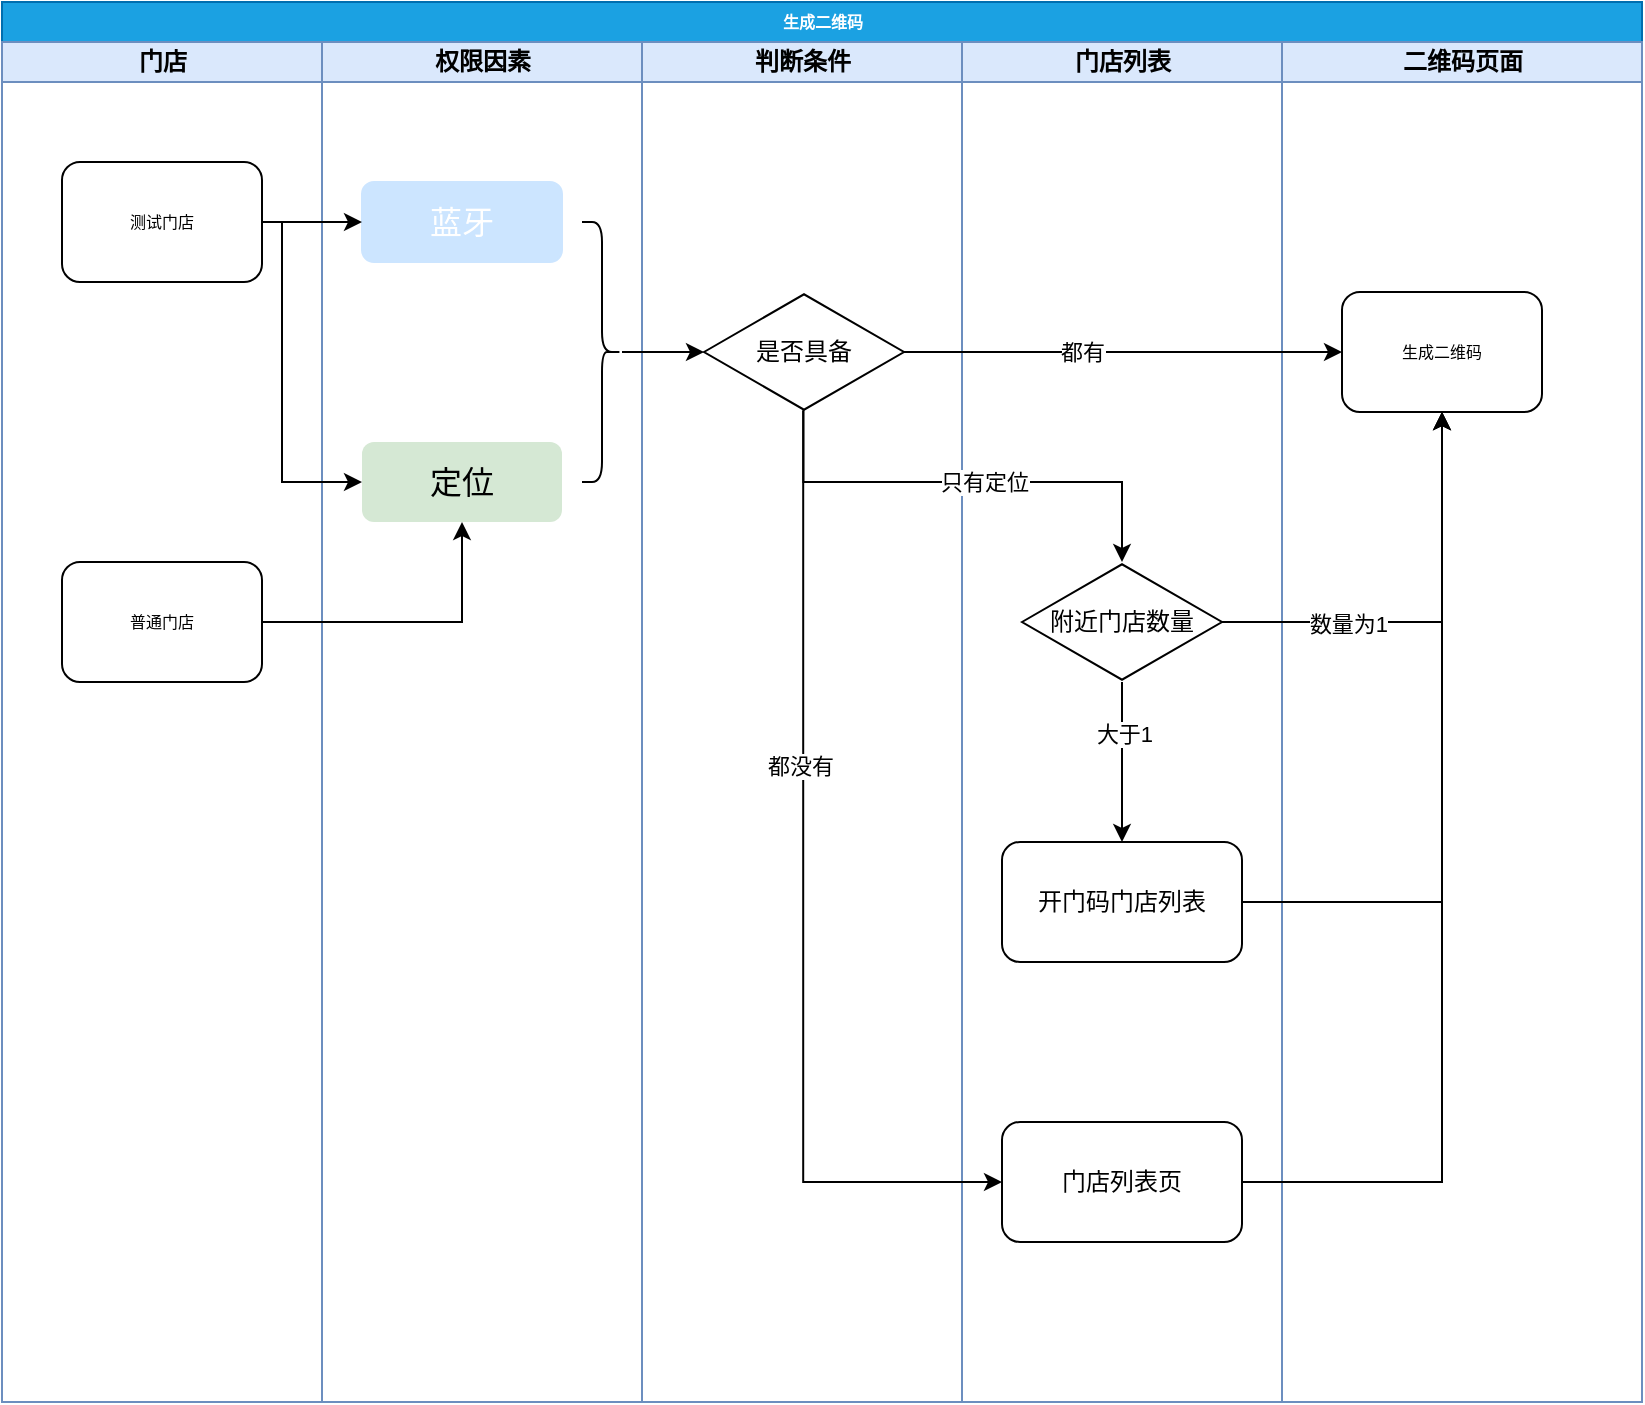 <mxfile version="16.6.4" type="github" pages="2">
  <diagram name="Page-1" id="74e2e168-ea6b-b213-b513-2b3c1d86103e">
    <mxGraphModel dx="1395" dy="841" grid="1" gridSize="10" guides="1" tooltips="1" connect="1" arrows="1" fold="1" page="1" pageScale="1" pageWidth="1100" pageHeight="850" background="none" math="0" shadow="0">
      <root>
        <mxCell id="0" />
        <mxCell id="1" parent="0" />
        <mxCell id="77e6c97f196da883-1" value="生成二维码" style="swimlane;html=1;childLayout=stackLayout;startSize=20;rounded=0;shadow=0;labelBackgroundColor=none;strokeWidth=1;fontFamily=Verdana;fontSize=8;align=center;swimlaneFillColor=none;fillColor=#1ba1e2;strokeColor=#006EAF;fontColor=#ffffff;" parent="1" vertex="1">
          <mxGeometry x="70" y="40" width="820" height="700" as="geometry" />
        </mxCell>
        <mxCell id="77e6c97f196da883-2" value="门店" style="swimlane;html=1;startSize=20;fillColor=#dae8fc;strokeColor=#6c8ebf;" parent="77e6c97f196da883-1" vertex="1">
          <mxGeometry y="20" width="160" height="680" as="geometry" />
        </mxCell>
        <mxCell id="jsQjugJUirjlBdyCXC1S-23" value="测试门店" style="rounded=1;whiteSpace=wrap;html=1;shadow=0;labelBackgroundColor=none;strokeWidth=1;fontFamily=Verdana;fontSize=8;align=center;" vertex="1" parent="77e6c97f196da883-2">
          <mxGeometry x="30" y="60" width="100" height="60" as="geometry" />
        </mxCell>
        <mxCell id="jsQjugJUirjlBdyCXC1S-24" value="普通门店" style="rounded=1;whiteSpace=wrap;html=1;shadow=0;labelBackgroundColor=none;strokeWidth=1;fontFamily=Verdana;fontSize=8;align=center;" vertex="1" parent="77e6c97f196da883-2">
          <mxGeometry x="30" y="260" width="100" height="60" as="geometry" />
        </mxCell>
        <mxCell id="77e6c97f196da883-3" value="权限因素" style="swimlane;html=1;startSize=20;fillColor=#dae8fc;strokeColor=#6c8ebf;" parent="77e6c97f196da883-1" vertex="1">
          <mxGeometry x="160" y="20" width="160" height="680" as="geometry" />
        </mxCell>
        <mxCell id="jsQjugJUirjlBdyCXC1S-27" value="&lt;pre style=&quot;font-family: &amp;#34;menlo&amp;#34; , monospace ; font-size: 12pt&quot;&gt;&lt;pre style=&quot;font-family: &amp;#34;menlo&amp;#34; , monospace ; font-size: 12pt&quot;&gt;蓝牙&lt;/pre&gt;&lt;/pre&gt;" style="rounded=1;whiteSpace=wrap;html=1;labelBackgroundColor=none;fontColor=#FFFFFF;fillColor=#CCE5FF;strokeColor=#CCE5FF;" vertex="1" parent="77e6c97f196da883-3">
          <mxGeometry x="20" y="70" width="100" height="40" as="geometry" />
        </mxCell>
        <mxCell id="jsQjugJUirjlBdyCXC1S-28" value="&lt;pre style=&quot;font-family: &amp;#34;menlo&amp;#34; , monospace ; font-size: 12pt&quot;&gt;&lt;pre style=&quot;font-family: &amp;#34;menlo&amp;#34; , monospace ; font-size: 12pt&quot;&gt;定位&lt;/pre&gt;&lt;/pre&gt;" style="rounded=1;whiteSpace=wrap;html=1;labelBackgroundColor=none;fillColor=#d5e8d4;strokeColor=none;" vertex="1" parent="77e6c97f196da883-3">
          <mxGeometry x="20" y="200" width="100" height="40" as="geometry" />
        </mxCell>
        <mxCell id="jsQjugJUirjlBdyCXC1S-36" value="" style="shape=curlyBracket;whiteSpace=wrap;html=1;rounded=1;flipH=1;" vertex="1" parent="77e6c97f196da883-3">
          <mxGeometry x="130" y="90" width="20" height="130" as="geometry" />
        </mxCell>
        <mxCell id="77e6c97f196da883-5" value="判断条件" style="swimlane;html=1;startSize=20;fillColor=#dae8fc;strokeColor=#6c8ebf;" parent="77e6c97f196da883-1" vertex="1">
          <mxGeometry x="320" y="20" width="160" height="680" as="geometry" />
        </mxCell>
        <mxCell id="jsQjugJUirjlBdyCXC1S-37" value="是否具备" style="html=1;whiteSpace=wrap;aspect=fixed;shape=isoRectangle;" vertex="1" parent="77e6c97f196da883-5">
          <mxGeometry x="31" y="125" width="100" height="60" as="geometry" />
        </mxCell>
        <mxCell id="77e6c97f196da883-6" value="门店列表" style="swimlane;html=1;startSize=20;fillColor=#dae8fc;strokeColor=#6c8ebf;" parent="77e6c97f196da883-1" vertex="1">
          <mxGeometry x="480" y="20" width="160" height="680" as="geometry" />
        </mxCell>
        <mxCell id="jsQjugJUirjlBdyCXC1S-55" value="附近门店数量" style="html=1;whiteSpace=wrap;aspect=fixed;shape=isoRectangle;" vertex="1" parent="77e6c97f196da883-6">
          <mxGeometry x="30" y="260" width="100" height="60" as="geometry" />
        </mxCell>
        <mxCell id="jsQjugJUirjlBdyCXC1S-67" value="门店列表页" style="whiteSpace=wrap;html=1;rounded=1;" vertex="1" parent="77e6c97f196da883-6">
          <mxGeometry x="20" y="540" width="120" height="60" as="geometry" />
        </mxCell>
        <mxCell id="77e6c97f196da883-7" value="二维码页面" style="swimlane;html=1;startSize=20;fillColor=#dae8fc;strokeColor=#6c8ebf;" parent="77e6c97f196da883-1" vertex="1">
          <mxGeometry x="640" y="20" width="180" height="680" as="geometry" />
        </mxCell>
        <mxCell id="77e6c97f196da883-18" value="生成二维码" style="rounded=1;whiteSpace=wrap;html=1;shadow=0;labelBackgroundColor=none;strokeWidth=1;fontFamily=Verdana;fontSize=8;align=center;" parent="77e6c97f196da883-7" vertex="1">
          <mxGeometry x="30" y="125" width="100" height="60" as="geometry" />
        </mxCell>
        <mxCell id="jsQjugJUirjlBdyCXC1S-35" value="" style="edgeStyle=orthogonalEdgeStyle;rounded=0;orthogonalLoop=1;jettySize=auto;html=1;strokeColor=#000000;" edge="1" parent="77e6c97f196da883-1" source="jsQjugJUirjlBdyCXC1S-23" target="jsQjugJUirjlBdyCXC1S-27">
          <mxGeometry relative="1" as="geometry" />
        </mxCell>
        <mxCell id="jsQjugJUirjlBdyCXC1S-38" value="" style="edgeStyle=orthogonalEdgeStyle;rounded=0;orthogonalLoop=1;jettySize=auto;html=1;strokeColor=#000000;" edge="1" parent="77e6c97f196da883-1" source="jsQjugJUirjlBdyCXC1S-36" target="jsQjugJUirjlBdyCXC1S-37">
          <mxGeometry relative="1" as="geometry" />
        </mxCell>
        <mxCell id="jsQjugJUirjlBdyCXC1S-39" style="edgeStyle=orthogonalEdgeStyle;rounded=0;orthogonalLoop=1;jettySize=auto;html=1;exitX=1;exitY=0.5;exitDx=0;exitDy=0;entryX=0;entryY=0.5;entryDx=0;entryDy=0;strokeColor=#000000;" edge="1" parent="77e6c97f196da883-1" source="jsQjugJUirjlBdyCXC1S-23" target="jsQjugJUirjlBdyCXC1S-28">
          <mxGeometry relative="1" as="geometry">
            <Array as="points">
              <mxPoint x="140" y="110" />
              <mxPoint x="140" y="240" />
            </Array>
          </mxGeometry>
        </mxCell>
        <mxCell id="jsQjugJUirjlBdyCXC1S-41" style="edgeStyle=orthogonalEdgeStyle;rounded=0;orthogonalLoop=1;jettySize=auto;html=1;exitX=1;exitY=0.5;exitDx=0;exitDy=0;entryX=0.5;entryY=1;entryDx=0;entryDy=0;strokeColor=#000000;" edge="1" parent="77e6c97f196da883-1" source="jsQjugJUirjlBdyCXC1S-24" target="jsQjugJUirjlBdyCXC1S-28">
          <mxGeometry relative="1" as="geometry" />
        </mxCell>
        <mxCell id="jsQjugJUirjlBdyCXC1S-42" value="" style="edgeStyle=orthogonalEdgeStyle;rounded=0;orthogonalLoop=1;jettySize=auto;html=1;strokeColor=#000000;" edge="1" parent="77e6c97f196da883-1" source="jsQjugJUirjlBdyCXC1S-37" target="77e6c97f196da883-18">
          <mxGeometry relative="1" as="geometry" />
        </mxCell>
        <mxCell id="jsQjugJUirjlBdyCXC1S-43" value="都有" style="edgeLabel;html=1;align=center;verticalAlign=middle;resizable=0;points=[];" vertex="1" connectable="0" parent="jsQjugJUirjlBdyCXC1S-42">
          <mxGeometry x="-0.186" y="1" relative="1" as="geometry">
            <mxPoint y="1" as="offset" />
          </mxGeometry>
        </mxCell>
        <mxCell id="jsQjugJUirjlBdyCXC1S-56" value="" style="edgeStyle=orthogonalEdgeStyle;rounded=0;orthogonalLoop=1;jettySize=auto;html=1;strokeColor=#000000;exitX=0.497;exitY=0.978;exitDx=0;exitDy=0;exitPerimeter=0;" edge="1" parent="77e6c97f196da883-1" source="jsQjugJUirjlBdyCXC1S-37" target="jsQjugJUirjlBdyCXC1S-55">
          <mxGeometry relative="1" as="geometry">
            <Array as="points">
              <mxPoint x="401" y="240" />
              <mxPoint x="560" y="240" />
            </Array>
          </mxGeometry>
        </mxCell>
        <mxCell id="jsQjugJUirjlBdyCXC1S-57" value="只有定位" style="edgeLabel;html=1;align=center;verticalAlign=middle;resizable=0;points=[];" vertex="1" connectable="0" parent="jsQjugJUirjlBdyCXC1S-56">
          <mxGeometry x="0.072" relative="1" as="geometry">
            <mxPoint as="offset" />
          </mxGeometry>
        </mxCell>
        <mxCell id="jsQjugJUirjlBdyCXC1S-59" value="" style="edgeStyle=orthogonalEdgeStyle;rounded=0;orthogonalLoop=1;jettySize=auto;html=1;strokeColor=#000000;entryX=0.5;entryY=1;entryDx=0;entryDy=0;" edge="1" parent="77e6c97f196da883-1" source="jsQjugJUirjlBdyCXC1S-55" target="77e6c97f196da883-18">
          <mxGeometry relative="1" as="geometry">
            <mxPoint x="730" y="210" as="targetPoint" />
          </mxGeometry>
        </mxCell>
        <mxCell id="jsQjugJUirjlBdyCXC1S-60" value="数量为1" style="edgeLabel;html=1;align=center;verticalAlign=middle;resizable=0;points=[];" vertex="1" connectable="0" parent="jsQjugJUirjlBdyCXC1S-59">
          <mxGeometry x="-0.412" y="-1" relative="1" as="geometry">
            <mxPoint as="offset" />
          </mxGeometry>
        </mxCell>
        <mxCell id="jsQjugJUirjlBdyCXC1S-68" value="" style="edgeStyle=orthogonalEdgeStyle;rounded=0;orthogonalLoop=1;jettySize=auto;html=1;strokeColor=#000000;exitX=0.496;exitY=0.99;exitDx=0;exitDy=0;exitPerimeter=0;" edge="1" parent="77e6c97f196da883-1" source="jsQjugJUirjlBdyCXC1S-37" target="jsQjugJUirjlBdyCXC1S-67">
          <mxGeometry relative="1" as="geometry">
            <Array as="points">
              <mxPoint x="401" y="590" />
            </Array>
          </mxGeometry>
        </mxCell>
        <mxCell id="jsQjugJUirjlBdyCXC1S-70" value="都没有" style="edgeLabel;html=1;align=center;verticalAlign=middle;resizable=0;points=[];" vertex="1" connectable="0" parent="jsQjugJUirjlBdyCXC1S-68">
          <mxGeometry x="-0.271" y="-2" relative="1" as="geometry">
            <mxPoint as="offset" />
          </mxGeometry>
        </mxCell>
        <mxCell id="jsQjugJUirjlBdyCXC1S-71" style="edgeStyle=orthogonalEdgeStyle;rounded=0;orthogonalLoop=1;jettySize=auto;html=1;exitX=1;exitY=0.5;exitDx=0;exitDy=0;strokeColor=#000000;entryX=0.5;entryY=1;entryDx=0;entryDy=0;" edge="1" parent="77e6c97f196da883-1" source="jsQjugJUirjlBdyCXC1S-67" target="77e6c97f196da883-18">
          <mxGeometry relative="1" as="geometry">
            <mxPoint x="730" y="210" as="targetPoint" />
          </mxGeometry>
        </mxCell>
        <mxCell id="jsQjugJUirjlBdyCXC1S-74" style="edgeStyle=orthogonalEdgeStyle;rounded=0;orthogonalLoop=1;jettySize=auto;html=1;exitX=1;exitY=0.5;exitDx=0;exitDy=0;entryX=0.5;entryY=1;entryDx=0;entryDy=0;strokeColor=#000000;" edge="1" parent="1" source="jsQjugJUirjlBdyCXC1S-61" target="77e6c97f196da883-18">
          <mxGeometry relative="1" as="geometry" />
        </mxCell>
        <mxCell id="jsQjugJUirjlBdyCXC1S-61" value="开门码门店列表" style="whiteSpace=wrap;html=1;rounded=1;" vertex="1" parent="1">
          <mxGeometry x="570" y="460" width="120" height="60" as="geometry" />
        </mxCell>
        <mxCell id="jsQjugJUirjlBdyCXC1S-62" value="" style="edgeStyle=orthogonalEdgeStyle;rounded=0;orthogonalLoop=1;jettySize=auto;html=1;strokeColor=#000000;" edge="1" parent="1" source="jsQjugJUirjlBdyCXC1S-55" target="jsQjugJUirjlBdyCXC1S-61">
          <mxGeometry relative="1" as="geometry" />
        </mxCell>
        <mxCell id="jsQjugJUirjlBdyCXC1S-66" value="大于1" style="edgeLabel;html=1;align=center;verticalAlign=middle;resizable=0;points=[];" vertex="1" connectable="0" parent="jsQjugJUirjlBdyCXC1S-62">
          <mxGeometry x="-0.346" y="1" relative="1" as="geometry">
            <mxPoint as="offset" />
          </mxGeometry>
        </mxCell>
      </root>
    </mxGraphModel>
  </diagram>
  <diagram id="Yeqgl_5nrwF1MhxtuFsq" name="第 2 页">
    <mxGraphModel dx="1186" dy="715" grid="1" gridSize="10" guides="1" tooltips="1" connect="1" arrows="1" fold="1" page="1" pageScale="1" pageWidth="3300" pageHeight="2339" math="0" shadow="0">
      <root>
        <mxCell id="YZedreCd7jzBVF1wIk_c-0" />
        <mxCell id="YZedreCd7jzBVF1wIk_c-1" parent="YZedreCd7jzBVF1wIk_c-0" />
      </root>
    </mxGraphModel>
  </diagram>
</mxfile>
